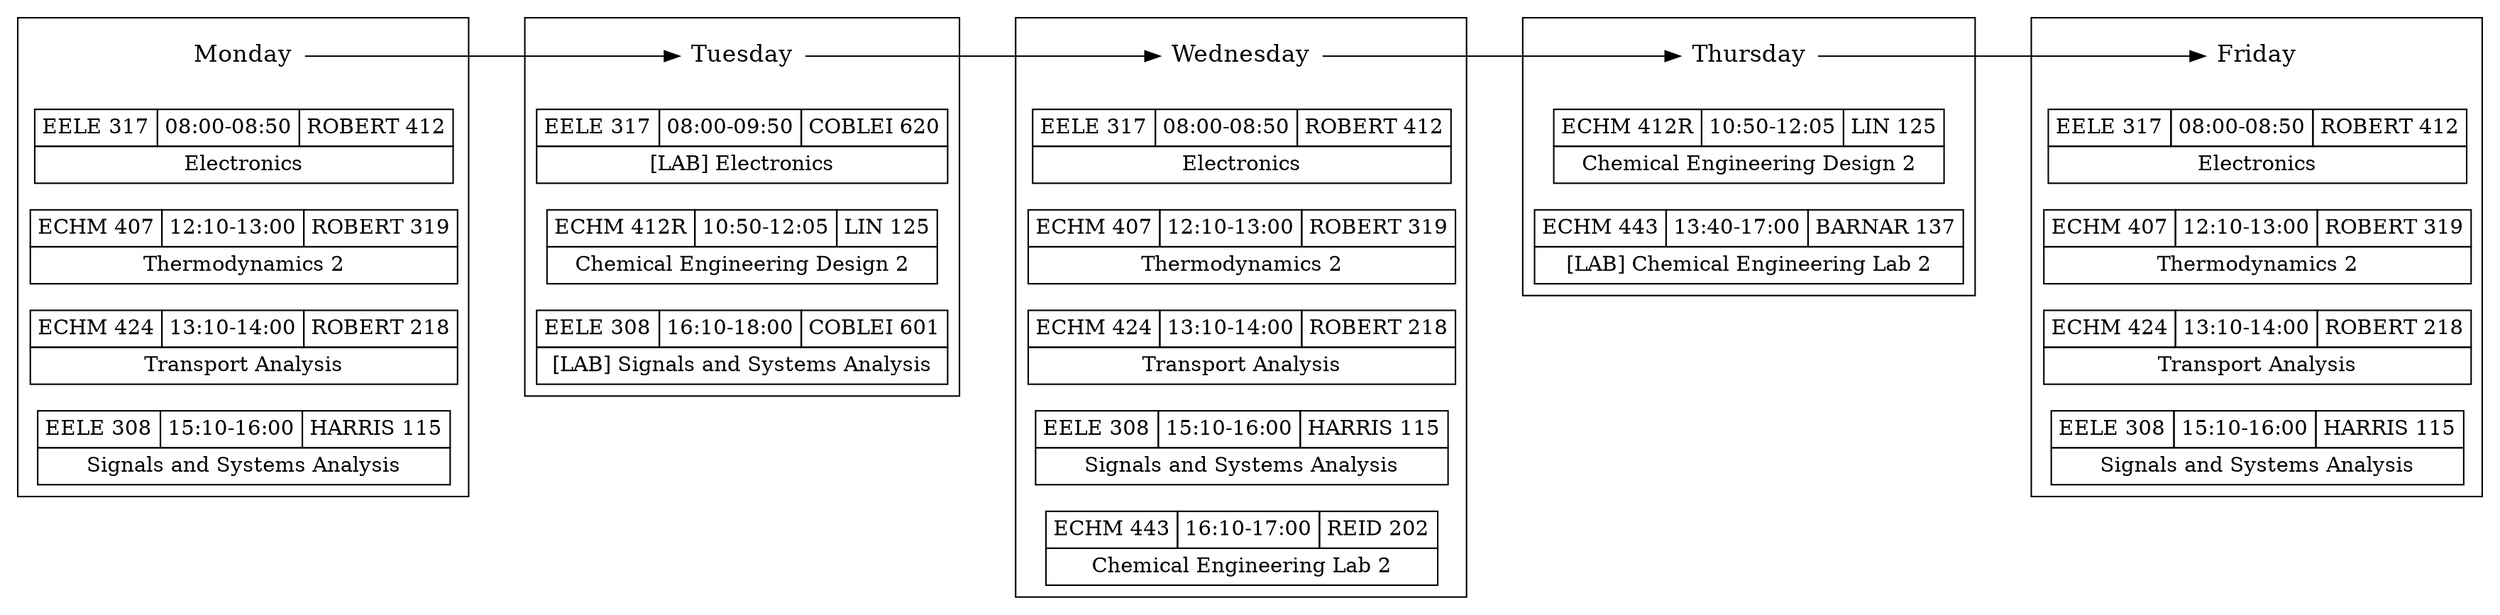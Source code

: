 digraph schedule {
    ranksep=.75; rankdir=LR; splines=false;

    {node [shape=plaintext,fontsize=16];
	"Monday" -> "Tuesday" -> "Wednesday" -> "Thursday" -> "Friday";
    }

    {node [shape=none, margin=0]
	subgraph clustermonday { rank = same; "Monday"; "EELE317-m"; "ECHM407-m"; "ECHM424-m"; "EELE308-m"; }
    }

    "EELE317-m" [label=<
		 <TABLE BORDER="0" CELLBORDER="1" CELLSPACING="0" CELLPADDING="4">
		 <TR>
		 <TD>EELE 317</TD>
		 <TD>08:00-08:50</TD>
		 <TD>ROBERT 412</TD>
		 </TR>
		 <TR><TD COLSPAN="3">Electronics</TD></TR>
		 </TABLE>>];

    "ECHM407-m" [label=<
		 <TABLE BORDER="0" CELLBORDER="1" CELLSPACING="0" CELLPADDING="4">
		 <TR>
		 <TD>ECHM 407</TD>
		 <TD>12:10-13:00</TD>
		 <TD>ROBERT 319</TD>
		 </TR>
		 <TR><TD COLSPAN="3">Thermodynamics 2</TD></TR>
		 </TABLE>>];

    "ECHM424-m" [label=<
		 <TABLE BORDER="0" CELLBORDER="1" CELLSPACING="0" CELLPADDING="4">
		 <TR>
		 <TD>ECHM 424</TD>
		 <TD>13:10-14:00</TD>
		 <TD>ROBERT 218</TD>
		 </TR>
		 <TR><TD COLSPAN="3">Transport Analysis</TD></TR>
		 </TABLE>>];

    "EELE308-m" [label=<
		 <TABLE BORDER="0" CELLBORDER="1" CELLSPACING="0" CELLPADDING="4">
		 <TR>
		 <TD>EELE 308</TD>
		 <TD>15:10-16:00</TD>
		 <TD>HARRIS 115</TD>
		 </TR>
		 <TR><TD COLSPAN="3">Signals and Systems Analysis</TD></TR>
		 </TABLE>>];

    {node [shape=none, margin=0]
	subgraph clustertuesday { rank = same; "Tuesday"; "EELE317-t-lab"; "ECHM412R-t"; "EELE308-t"; }
    }

    "EELE317-t-lab" [label=<
		     <TABLE BORDER="0" CELLBORDER="1" CELLSPACING="0" CELLPADDING="4">
		     <TR>
		     <TD>EELE 317</TD>
		     <TD>08:00-09:50</TD>
		     <TD>COBLEI 620</TD>
		     </TR>
		     <TR><TD COLSPAN="3">[LAB] Electronics</TD></TR>
		     </TABLE>>];

    "ECHM412R-t" [label=<
		  <TABLE BORDER="0" CELLBORDER="1" CELLSPACING="0" CELLPADDING="4">
		  <TR>
		  <TD>ECHM 412R</TD>
		  <TD>10:50-12:05</TD>
		  <TD>LIN 125</TD>
		  </TR>
		  <TR><TD COLSPAN="3">Chemical Engineering Design 2</TD></TR>
		  </TABLE>>];

    "EELE308-t" [label=<
		 <TABLE BORDER="0" CELLBORDER="1" CELLSPACING="0" CELLPADDING="4">
		 <TR>
		 <TD>EELE 308</TD>
		 <TD>16:10-18:00</TD>
		 <TD>COBLEI 601</TD>
		 </TR>
		 <TR><TD COLSPAN="3">[LAB] Signals and Systems Analysis</TD></TR>
		 </TABLE>>];

    {node [shape=none, margin=0]
	subgraph clusterwednesday { rank = same; "Wednesday"; "EELE317-w"; "ECHM407-w"; "ECHM424-w"; "EELE308-w"; "ECHM443-w"; }
    }

    "EELE317-w" [label=<
		 <TABLE BORDER="0" CELLBORDER="1" CELLSPACING="0" CELLPADDING="4">
		 <TR>
		 <TD>EELE 317</TD>
		 <TD>08:00-08:50</TD>
		 <TD>ROBERT 412</TD>
		 </TR>
		 <TR><TD COLSPAN="3">Electronics</TD></TR>
		 </TABLE>>];

    "ECHM407-w" [label=<
		 <TABLE BORDER="0" CELLBORDER="1" CELLSPACING="0" CELLPADDING="4">
		 <TR>
		 <TD>ECHM 407</TD>
		 <TD>12:10-13:00</TD>
		 <TD>ROBERT 319</TD>
		 </TR>
		 <TR><TD COLSPAN="3">Thermodynamics 2</TD></TR>
		 </TABLE>>];

    "ECHM424-w" [label=<
		 <TABLE BORDER="0" CELLBORDER="1" CELLSPACING="0" CELLPADDING="4">
		 <TR>
		 <TD>ECHM 424</TD>
		 <TD>13:10-14:00</TD>
		 <TD>ROBERT 218</TD>
		 </TR>
		 <TR><TD COLSPAN="3">Transport Analysis</TD></TR>
		 </TABLE>>];

    "EELE308-w" [label=<
		 <TABLE BORDER="0" CELLBORDER="1" CELLSPACING="0" CELLPADDING="4">
		 <TR>
		 <TD>EELE 308</TD>
		 <TD>15:10-16:00</TD>
		 <TD>HARRIS 115</TD>
		 </TR>
		 <TR><TD COLSPAN="3">Signals and Systems Analysis</TD></TR>
		 </TABLE>>];

    "ECHM443-w" [label=<
		 <TABLE BORDER="0" CELLBORDER="1" CELLSPACING="0" CELLPADDING="4">
		 <TR>
		 <TD>ECHM 443</TD>
		 <TD>16:10-17:00</TD>
		 <TD>REID 202</TD>
		 </TR>
		 <TR><TD COLSPAN="3">Chemical Engineering Lab 2</TD></TR>
		 </TABLE>>];

    {node [shape=none, margin=0]
	subgraph clusterthursday { rank = same; "Thursday"; "ECHM412R-r"; "ECHM443-r"; }
    }

    "ECHM412R-r" [label=<
		  <TABLE BORDER="0" CELLBORDER="1" CELLSPACING="0" CELLPADDING="4">
		  <TR>
		  <TD>ECHM 412R</TD>
		  <TD>10:50-12:05</TD>
		  <TD>LIN 125</TD>
		  </TR>
		  <TR><TD COLSPAN="3">Chemical Engineering Design 2</TD></TR>
		  </TABLE>>];

    "ECHM443-r" [label=<
		 <TABLE BORDER="0" CELLBORDER="1" CELLSPACING="0" CELLPADDING="4">
		 <TR>
		 <TD>ECHM 443</TD>
		 <TD>13:40-17:00</TD>
		 <TD>BARNAR 137</TD>
		 </TR>
		 <TR><TD COLSPAN="3">[LAB] Chemical Engineering Lab 2</TD></TR>
		 </TABLE>>];

    {node [shape=none, margin=0]
	subgraph clusterfriday { rank = same; "Friday"; "EELE317-f"; "ECHM407-f"; "ECHM424-f"; "EELE308-f"; }
    }

    "EELE317-f" [label=<
		 <TABLE BORDER="0" CELLBORDER="1" CELLSPACING="0" CELLPADDING="4">
		 <TR>
		 <TD>EELE 317</TD>
		 <TD>08:00-08:50</TD>
		 <TD>ROBERT 412</TD>
		 </TR>
		 <TR><TD COLSPAN="3">Electronics</TD></TR>
		 </TABLE>>];

    "ECHM407-f" [label=<
		 <TABLE BORDER="0" CELLBORDER="1" CELLSPACING="0" CELLPADDING="4">
		 <TR>
		 <TD>ECHM 407</TD>
		 <TD>12:10-13:00</TD>
		 <TD>ROBERT 319</TD>
		 </TR>
		 <TR><TD COLSPAN="3">Thermodynamics 2</TD></TR>
		 </TABLE>>];

    "ECHM424-f" [label=<
		 <TABLE BORDER="0" CELLBORDER="1" CELLSPACING="0" CELLPADDING="4">
		 <TR>
		 <TD>ECHM 424</TD>
		 <TD>13:10-14:00</TD>
		 <TD>ROBERT 218</TD>
		 </TR>
		 <TR><TD COLSPAN="3">Transport Analysis</TD></TR>
		 </TABLE>>];

    "EELE308-f" [label=<
		 <TABLE BORDER="0" CELLBORDER="1" CELLSPACING="0" CELLPADDING="4">
		 <TR>
		 <TD>EELE 308</TD>
		 <TD>15:10-16:00</TD>
		 <TD>HARRIS 115</TD>
		 </TR>
		 <TR><TD COLSPAN="3">Signals and Systems Analysis</TD></TR>
		 </TABLE>>];
}

